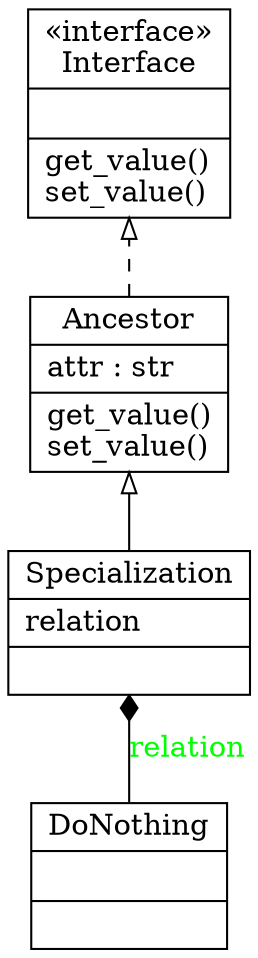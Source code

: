 digraph "classes_No_Name" {
charset="utf-8"
rankdir=BT
"4" [shape="record", label="{Specialization|relation\l|}"];
"5" [shape="record", label="{Ancestor|attr : str\l|get_value()\lset_value()\l}"];
"8" [shape="record", label="{«interface»\nInterface|\l|get_value()\lset_value()\l}"];
"9" [shape="record", label="{DoNothing|\l|}"];
"4" -> "5" [arrowtail="none", arrowhead="empty"];
"5" -> "8" [arrowtail="node", style="dashed", arrowhead="empty"];
"9" -> "4" [arrowhead="diamond", style="solid", arrowtail="none", fontcolor="green", label="relation"];
}
